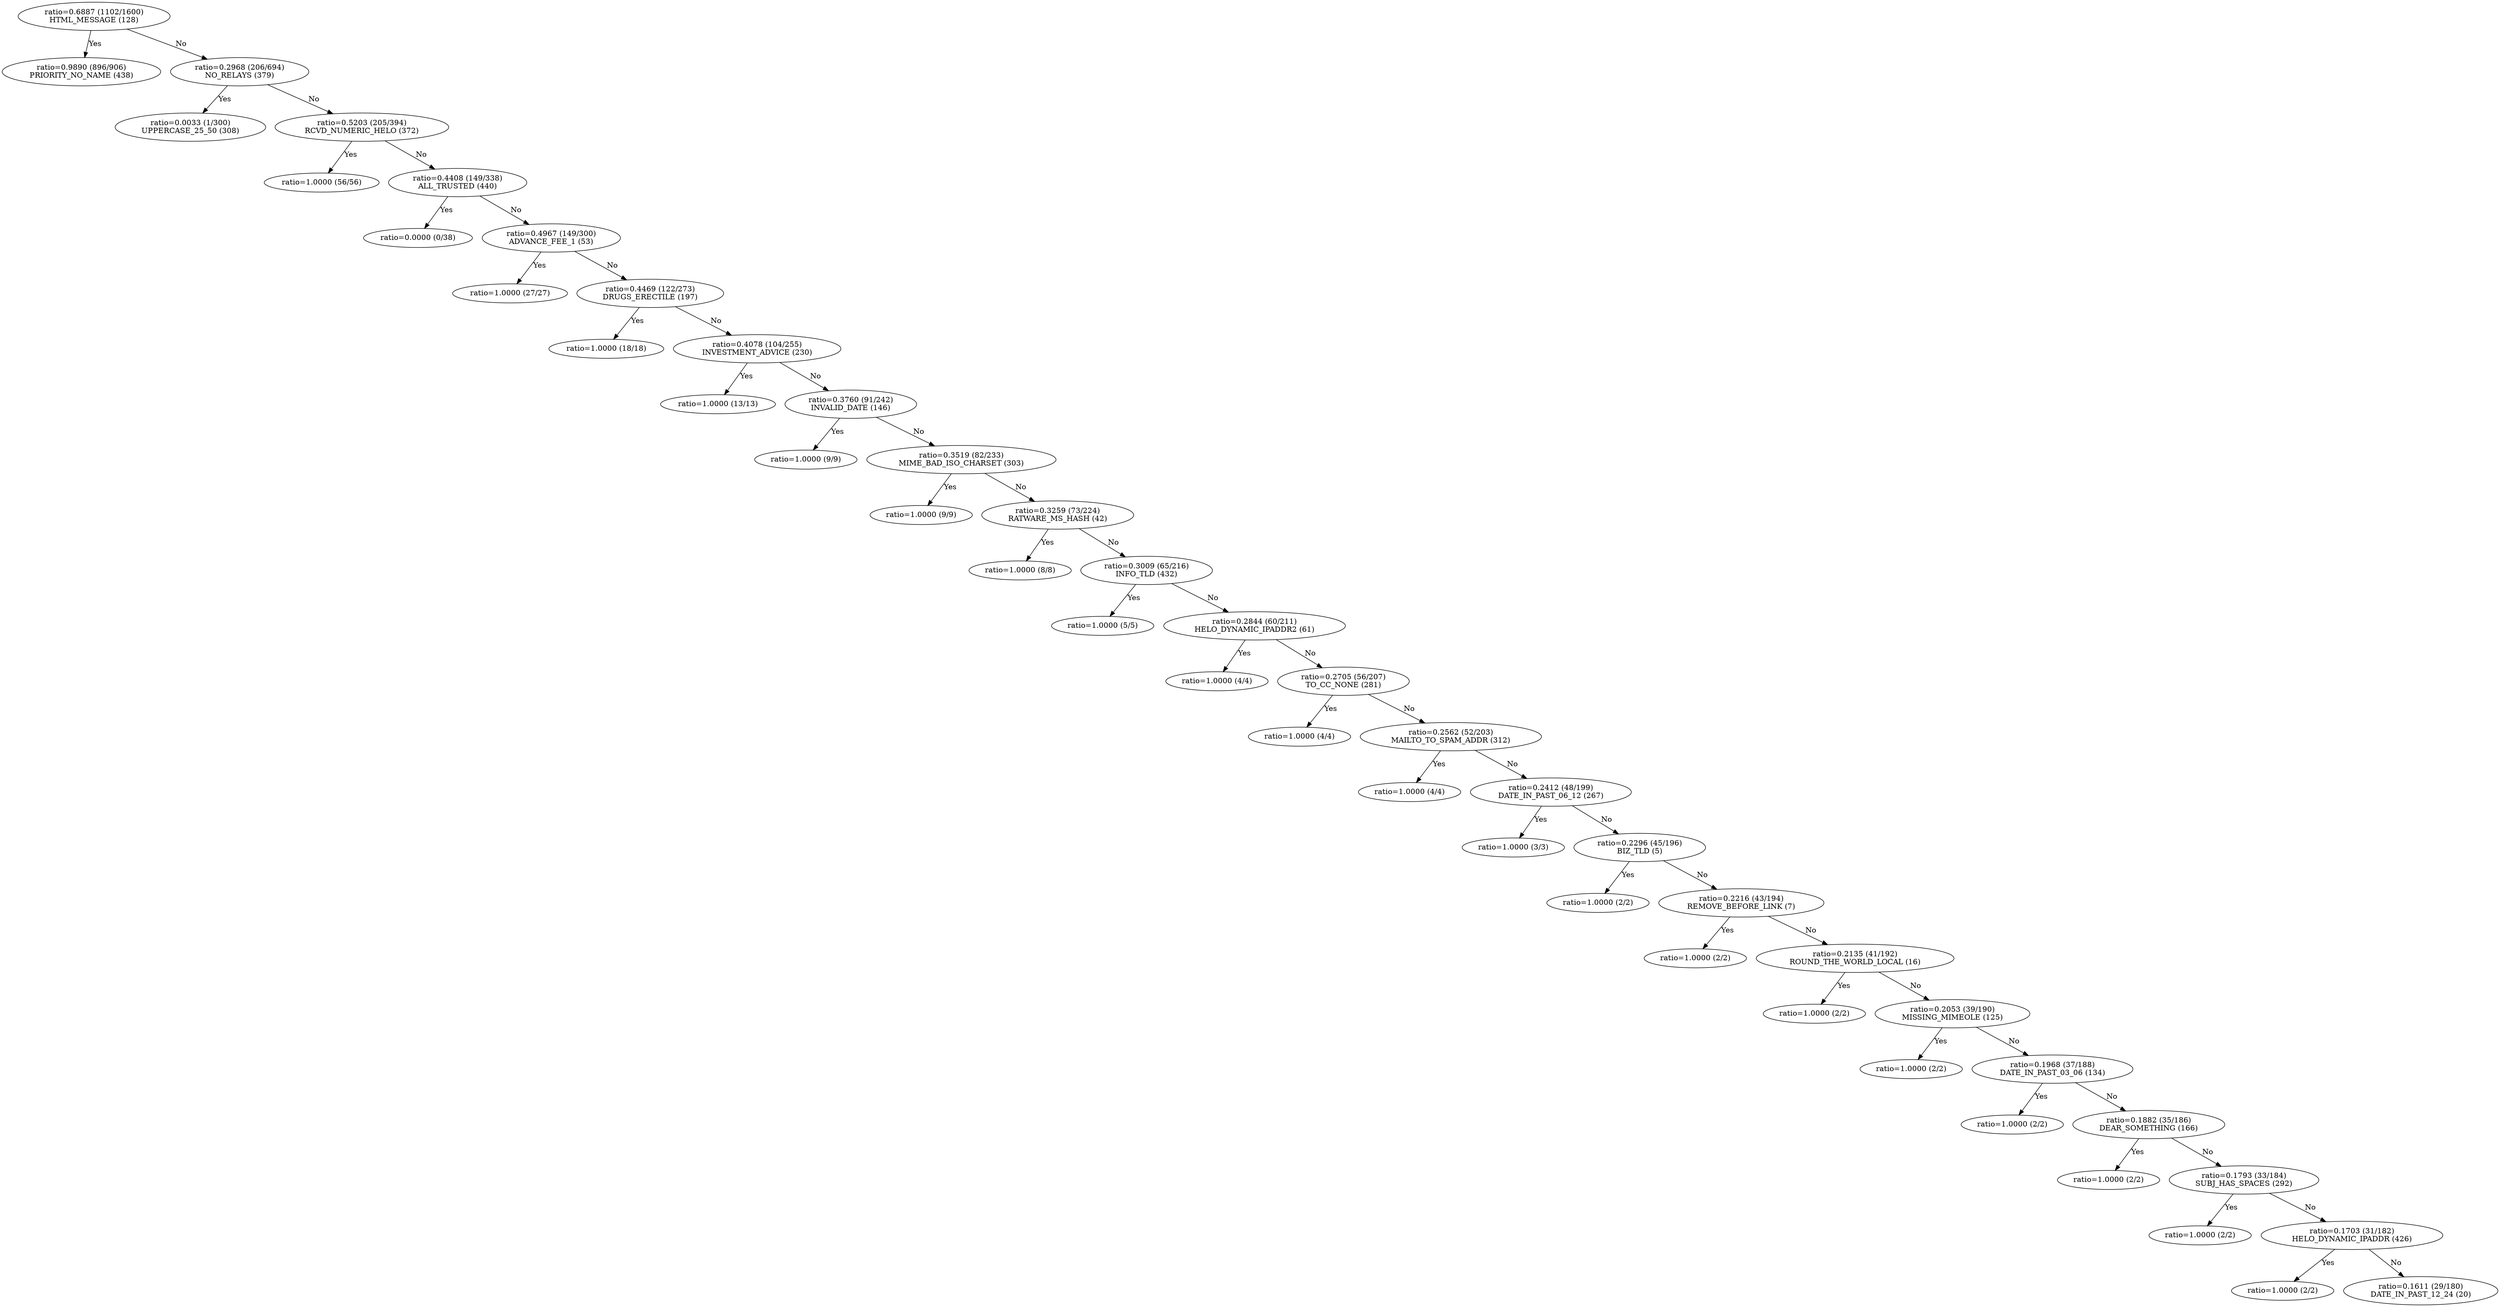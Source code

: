 digraph decisiontree {
n868 [label="ratio=0.6887 (1102/1600)\nHTML_MESSAGE (128)"];

n869 [label="ratio=0.9890 (896/906)\nPRIORITY_NO_NAME (438)"];

n868 -> n869 [label=Yes];

n868 -> n934 [label=No];

n934 [label="ratio=0.2968 (206/694)\nNO_RELAYS (379)"];

n935 [label="ratio=0.0033 (1/300)\nUPPERCASE_25_50 (308)"];

n934 -> n935 [label=Yes];

n934 -> n936 [label=No];

n936 [label="ratio=0.5203 (205/394)\nRCVD_NUMERIC_HELO (372)"];

n937 [label="ratio=1.0000 (56/56)\n"];

n936 -> n937 [label=Yes];

n936 -> n938 [label=No];

n938 [label="ratio=0.4408 (149/338)\nALL_TRUSTED (440)"];

n939 [label="ratio=0.0000 (0/38)\n"];

n938 -> n939 [label=Yes];

n938 -> n940 [label=No];

n940 [label="ratio=0.4967 (149/300)\nADVANCE_FEE_1 (53)"];

n941 [label="ratio=1.0000 (27/27)\n"];

n940 -> n941 [label=Yes];

n940 -> n942 [label=No];

n942 [label="ratio=0.4469 (122/273)\nDRUGS_ERECTILE (197)"];

n943 [label="ratio=1.0000 (18/18)\n"];

n942 -> n943 [label=Yes];

n942 -> n944 [label=No];

n944 [label="ratio=0.4078 (104/255)\nINVESTMENT_ADVICE (230)"];

n945 [label="ratio=1.0000 (13/13)\n"];

n944 -> n945 [label=Yes];

n944 -> n946 [label=No];

n946 [label="ratio=0.3760 (91/242)\nINVALID_DATE (146)"];

n947 [label="ratio=1.0000 (9/9)\n"];

n946 -> n947 [label=Yes];

n946 -> n948 [label=No];

n948 [label="ratio=0.3519 (82/233)\nMIME_BAD_ISO_CHARSET (303)"];

n949 [label="ratio=1.0000 (9/9)\n"];

n948 -> n949 [label=Yes];

n948 -> n950 [label=No];

n950 [label="ratio=0.3259 (73/224)\nRATWARE_MS_HASH (42)"];

n951 [label="ratio=1.0000 (8/8)\n"];

n950 -> n951 [label=Yes];

n950 -> n952 [label=No];

n952 [label="ratio=0.3009 (65/216)\nINFO_TLD (432)"];

n953 [label="ratio=1.0000 (5/5)\n"];

n952 -> n953 [label=Yes];

n952 -> n954 [label=No];

n954 [label="ratio=0.2844 (60/211)\nHELO_DYNAMIC_IPADDR2 (61)"];

n955 [label="ratio=1.0000 (4/4)\n"];

n954 -> n955 [label=Yes];

n954 -> n956 [label=No];

n956 [label="ratio=0.2705 (56/207)\nTO_CC_NONE (281)"];

n957 [label="ratio=1.0000 (4/4)\n"];

n956 -> n957 [label=Yes];

n956 -> n958 [label=No];

n958 [label="ratio=0.2562 (52/203)\nMAILTO_TO_SPAM_ADDR (312)"];

n959 [label="ratio=1.0000 (4/4)\n"];

n958 -> n959 [label=Yes];

n958 -> n960 [label=No];

n960 [label="ratio=0.2412 (48/199)\nDATE_IN_PAST_06_12 (267)"];

n961 [label="ratio=1.0000 (3/3)\n"];

n960 -> n961 [label=Yes];

n960 -> n962 [label=No];

n962 [label="ratio=0.2296 (45/196)\nBIZ_TLD (5)"];

n963 [label="ratio=1.0000 (2/2)\n"];

n962 -> n963 [label=Yes];

n962 -> n964 [label=No];

n964 [label="ratio=0.2216 (43/194)\nREMOVE_BEFORE_LINK (7)"];

n965 [label="ratio=1.0000 (2/2)\n"];

n964 -> n965 [label=Yes];

n964 -> n966 [label=No];

n966 [label="ratio=0.2135 (41/192)\nROUND_THE_WORLD_LOCAL (16)"];

n967 [label="ratio=1.0000 (2/2)\n"];

n966 -> n967 [label=Yes];

n966 -> n968 [label=No];

n968 [label="ratio=0.2053 (39/190)\nMISSING_MIMEOLE (125)"];

n969 [label="ratio=1.0000 (2/2)\n"];

n968 -> n969 [label=Yes];

n968 -> n970 [label=No];

n970 [label="ratio=0.1968 (37/188)\nDATE_IN_PAST_03_06 (134)"];

n971 [label="ratio=1.0000 (2/2)\n"];

n970 -> n971 [label=Yes];

n970 -> n972 [label=No];

n972 [label="ratio=0.1882 (35/186)\nDEAR_SOMETHING (166)"];

n973 [label="ratio=1.0000 (2/2)\n"];

n972 -> n973 [label=Yes];

n972 -> n974 [label=No];

n974 [label="ratio=0.1793 (33/184)\nSUBJ_HAS_SPACES (292)"];

n975 [label="ratio=1.0000 (2/2)\n"];

n974 -> n975 [label=Yes];

n974 -> n976 [label=No];

n976 [label="ratio=0.1703 (31/182)\nHELO_DYNAMIC_IPADDR (426)"];

n977 [label="ratio=1.0000 (2/2)\n"];

n976 -> n977 [label=Yes];

n976 -> n978 [label=No];

n978 [label="ratio=0.1611 (29/180)\nDATE_IN_PAST_12_24 (20)"];

}
